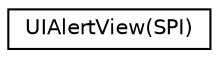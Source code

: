 digraph G
{
  edge [fontname="Helvetica",fontsize="10",labelfontname="Helvetica",labelfontsize="10"];
  node [fontname="Helvetica",fontsize="10",shape=record];
  rankdir="LR";
  Node1 [label="UIAlertView(SPI)",height=0.2,width=0.4,color="black", fillcolor="white", style="filled",URL="$interface_u_i_alert_view_07_s_p_i_08.html"];
}
